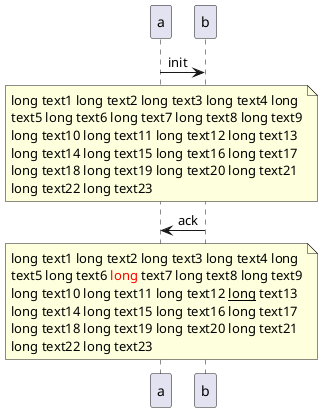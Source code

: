 {
  "sha1": "blz02c6f60sa3i2mg052h7jsnel6pdv",
  "insertion": {
    "when": "2024-05-30T20:48:22.118Z",
    "url": "http://forum.plantuml.net/8945/skinparam-wrapwidth-brake-line-incorrectly",
    "user": "plantuml@gmail.com"
  }
}
@startuml
skinparam wrapWidth 300
a -> b : init
note over a 
long text1 long text2 long text3 long text4 long text5 long text6 long text7 long text8 long text9 long text10 long text11 long text12 long text13 long text14 long text15 long text16 long text17 long text18 long text19 long text20 long text21 long text22 long text23
end note
a <- b : ack
note over a 
long text1 long text2 long text3 long text4 long text5 long text6 <color #red>long</color> text7 long text8 long text9 long text10 long text11 long text12 <u>long</u> text13 long text14 long text15 long text16 long text17 long text18 long text19 long text20 long text21 long text22 long text23
end note
@enduml
